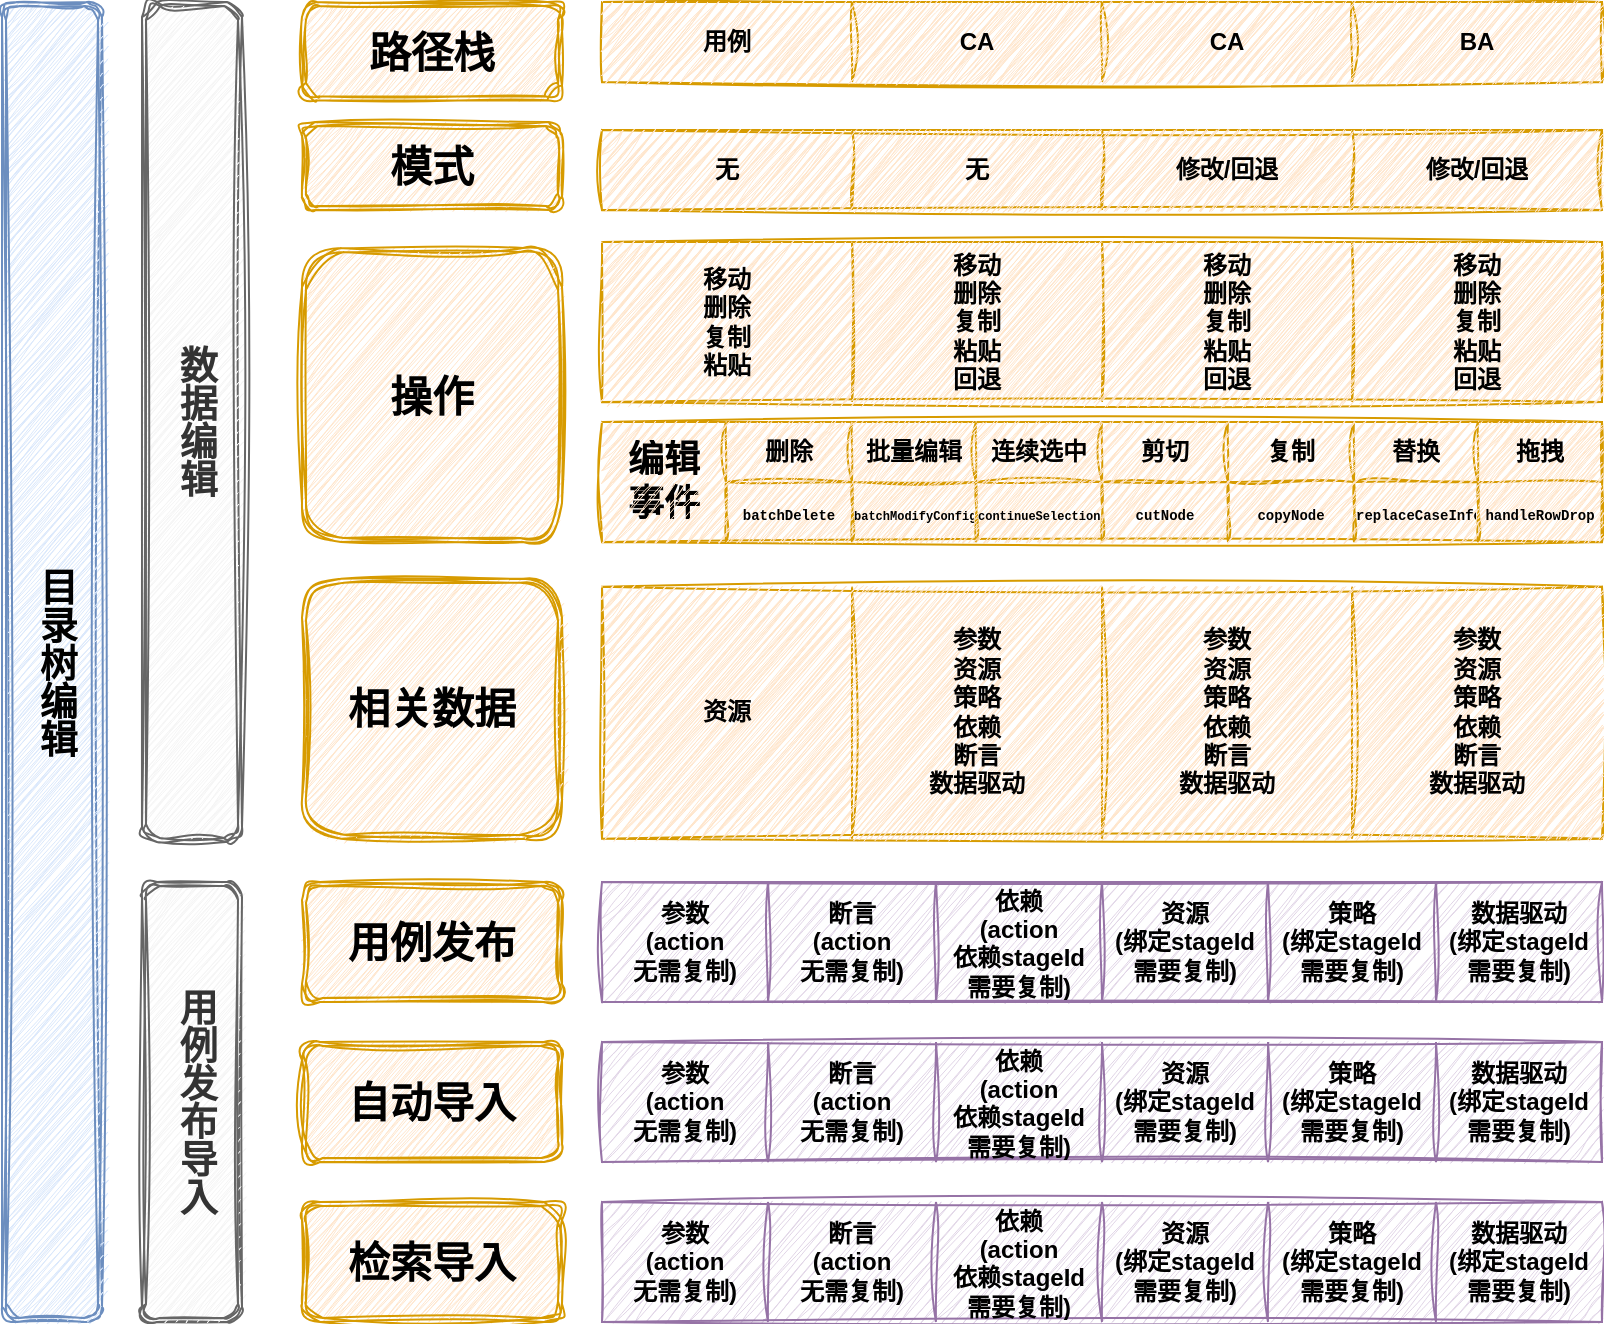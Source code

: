 <mxfile version="24.7.12">
  <diagram name="第 1 页" id="2jIvbOTID2RGHfevsf0Z">
    <mxGraphModel dx="1194" dy="716" grid="1" gridSize="10" guides="1" tooltips="1" connect="1" arrows="1" fold="1" page="1" pageScale="1" pageWidth="1169" pageHeight="1654" math="0" shadow="0">
      <root>
        <mxCell id="0" />
        <mxCell id="1" parent="0" />
        <mxCell id="aJzNuYuJcPRWzjmUSJ6a-50" value="&lt;div style=&quot;&quot;&gt;&lt;span style=&quot;font-family: Verdana; background-color: initial;&quot;&gt;&lt;font style=&quot;font-size: 19px;&quot;&gt;&lt;b&gt;目录树编辑&lt;/b&gt;&lt;/font&gt;&lt;/span&gt;&lt;br&gt;&lt;/div&gt;" style="shape=ext;double=1;rounded=1;whiteSpace=wrap;html=1;align=center;verticalAlign=middle;fontFamily=Helvetica;fontSize=12;sketch=1;curveFitting=1;jiggle=2;fillColor=#dae8fc;strokeColor=#6c8ebf;horizontal=1;textDirection=vertical-lr;" parent="1" vertex="1">
          <mxGeometry x="140" y="130" width="50" height="660" as="geometry" />
        </mxCell>
        <mxCell id="kaHUVRl_LLqGkyTW9aTp-2" value="&lt;font face=&quot;Verdana&quot;&gt;&lt;span style=&quot;font-size: 19px;&quot;&gt;&lt;b&gt;数据编辑&lt;/b&gt;&lt;/span&gt;&lt;/font&gt;" style="shape=ext;double=1;rounded=1;whiteSpace=wrap;html=1;align=center;verticalAlign=middle;fontFamily=Helvetica;fontSize=12;sketch=1;curveFitting=1;jiggle=2;fillColor=#f5f5f5;strokeColor=#666666;horizontal=1;textDirection=vertical-lr;fontColor=#333333;" vertex="1" parent="1">
          <mxGeometry x="210" y="130" width="50" height="420" as="geometry" />
        </mxCell>
        <mxCell id="kaHUVRl_LLqGkyTW9aTp-3" value="&lt;font face=&quot;Verdana&quot;&gt;&lt;span style=&quot;font-size: 19px;&quot;&gt;&lt;b&gt;用例发布导入&lt;/b&gt;&lt;/span&gt;&lt;/font&gt;" style="shape=ext;double=1;rounded=1;whiteSpace=wrap;html=1;align=center;verticalAlign=middle;fontFamily=Helvetica;fontSize=12;sketch=1;curveFitting=1;jiggle=2;fillColor=#f5f5f5;strokeColor=#666666;horizontal=1;textDirection=vertical-lr;fontColor=#333333;" vertex="1" parent="1">
          <mxGeometry x="210" y="570" width="50" height="220" as="geometry" />
        </mxCell>
        <mxCell id="aJzNuYuJcPRWzjmUSJ6a-13" value="" style="shape=table;startSize=0;container=1;collapsible=0;childLayout=tableLayout;fillColor=#ffe6cc;strokeColor=#d79b00;sketch=1;curveFitting=1;jiggle=2;fontStyle=1;" parent="1" vertex="1">
          <mxGeometry x="440" y="130" width="500" height="40" as="geometry" />
        </mxCell>
        <mxCell id="aJzNuYuJcPRWzjmUSJ6a-14" value="" style="shape=tableRow;horizontal=0;startSize=0;swimlaneHead=0;swimlaneBody=0;strokeColor=#d79b00;top=0;left=0;bottom=0;right=0;collapsible=0;dropTarget=0;fillColor=#ffe6cc;points=[[0,0.5],[1,0.5]];portConstraint=eastwest;fontStyle=1;sketch=1;curveFitting=1;jiggle=2;" parent="aJzNuYuJcPRWzjmUSJ6a-13" vertex="1">
          <mxGeometry width="500" height="40" as="geometry" />
        </mxCell>
        <mxCell id="aJzNuYuJcPRWzjmUSJ6a-15" value="用例" style="shape=partialRectangle;html=1;whiteSpace=wrap;connectable=0;strokeColor=#d79b00;overflow=hidden;fillColor=#ffe6cc;top=0;left=0;bottom=0;right=0;pointerEvents=1;fontStyle=1;sketch=1;curveFitting=1;jiggle=2;" parent="aJzNuYuJcPRWzjmUSJ6a-14" vertex="1">
          <mxGeometry width="125" height="40" as="geometry">
            <mxRectangle width="125" height="40" as="alternateBounds" />
          </mxGeometry>
        </mxCell>
        <mxCell id="aJzNuYuJcPRWzjmUSJ6a-16" value="CA" style="shape=partialRectangle;html=1;whiteSpace=wrap;connectable=0;strokeColor=#d79b00;overflow=hidden;fillColor=#ffe6cc;top=0;left=0;bottom=0;right=0;pointerEvents=1;fontStyle=1;sketch=1;curveFitting=1;jiggle=2;" parent="aJzNuYuJcPRWzjmUSJ6a-14" vertex="1">
          <mxGeometry x="125" width="125" height="40" as="geometry">
            <mxRectangle width="125" height="40" as="alternateBounds" />
          </mxGeometry>
        </mxCell>
        <mxCell id="aJzNuYuJcPRWzjmUSJ6a-17" value="CA" style="shape=partialRectangle;html=1;whiteSpace=wrap;connectable=0;strokeColor=#d79b00;overflow=hidden;fillColor=#ffe6cc;top=0;left=0;bottom=0;right=0;pointerEvents=1;fontStyle=1;sketch=1;curveFitting=1;jiggle=2;" parent="aJzNuYuJcPRWzjmUSJ6a-14" vertex="1">
          <mxGeometry x="250" width="125" height="40" as="geometry">
            <mxRectangle width="125" height="40" as="alternateBounds" />
          </mxGeometry>
        </mxCell>
        <mxCell id="aJzNuYuJcPRWzjmUSJ6a-18" value="BA" style="shape=partialRectangle;html=1;whiteSpace=wrap;connectable=0;strokeColor=#d79b00;overflow=hidden;fillColor=#ffe6cc;top=0;left=0;bottom=0;right=0;pointerEvents=1;fontStyle=1;sketch=1;curveFitting=1;jiggle=2;" parent="aJzNuYuJcPRWzjmUSJ6a-14" vertex="1">
          <mxGeometry x="375" width="125" height="40" as="geometry">
            <mxRectangle width="125" height="40" as="alternateBounds" />
          </mxGeometry>
        </mxCell>
        <mxCell id="aJzNuYuJcPRWzjmUSJ6a-25" value="" style="shape=table;startSize=0;container=1;collapsible=0;childLayout=tableLayout;fillColor=#ffe6cc;strokeColor=#d79b00;sketch=1;curveFitting=1;jiggle=2;fontStyle=1;" parent="1" vertex="1">
          <mxGeometry x="440" y="250" width="500" height="80" as="geometry" />
        </mxCell>
        <mxCell id="aJzNuYuJcPRWzjmUSJ6a-26" value="" style="shape=tableRow;horizontal=0;startSize=0;swimlaneHead=0;swimlaneBody=0;strokeColor=#d79b00;top=0;left=0;bottom=0;right=0;collapsible=0;dropTarget=0;fillColor=#ffe6cc;points=[[0,0.5],[1,0.5]];portConstraint=eastwest;fontStyle=1;sketch=1;curveFitting=1;jiggle=2;" parent="aJzNuYuJcPRWzjmUSJ6a-25" vertex="1">
          <mxGeometry width="500" height="80" as="geometry" />
        </mxCell>
        <mxCell id="aJzNuYuJcPRWzjmUSJ6a-27" value="移动&lt;div&gt;删除&lt;/div&gt;&lt;div&gt;复制&lt;/div&gt;&lt;div&gt;粘贴&lt;/div&gt;" style="shape=partialRectangle;html=1;whiteSpace=wrap;connectable=0;strokeColor=#d79b00;overflow=hidden;fillColor=#ffe6cc;top=0;left=0;bottom=0;right=0;pointerEvents=1;fontStyle=1;sketch=1;curveFitting=1;jiggle=2;" parent="aJzNuYuJcPRWzjmUSJ6a-26" vertex="1">
          <mxGeometry width="125" height="80" as="geometry">
            <mxRectangle width="125" height="80" as="alternateBounds" />
          </mxGeometry>
        </mxCell>
        <mxCell id="aJzNuYuJcPRWzjmUSJ6a-28" value="移动&lt;div&gt;删除&lt;/div&gt;&lt;div&gt;复制&lt;/div&gt;&lt;div&gt;粘贴&lt;/div&gt;&lt;div&gt;回退&lt;/div&gt;" style="shape=partialRectangle;html=1;whiteSpace=wrap;connectable=0;strokeColor=#d79b00;overflow=hidden;fillColor=#ffe6cc;top=0;left=0;bottom=0;right=0;pointerEvents=1;fontStyle=1;sketch=1;curveFitting=1;jiggle=2;" parent="aJzNuYuJcPRWzjmUSJ6a-26" vertex="1">
          <mxGeometry x="125" width="125" height="80" as="geometry">
            <mxRectangle width="125" height="80" as="alternateBounds" />
          </mxGeometry>
        </mxCell>
        <mxCell id="aJzNuYuJcPRWzjmUSJ6a-29" value="移动&lt;div&gt;删除&lt;/div&gt;&lt;div&gt;复制&lt;/div&gt;&lt;div&gt;粘贴&lt;/div&gt;&lt;div&gt;回退&lt;/div&gt;" style="shape=partialRectangle;html=1;whiteSpace=wrap;connectable=0;strokeColor=#d79b00;overflow=hidden;fillColor=#ffe6cc;top=0;left=0;bottom=0;right=0;pointerEvents=1;fontStyle=1;sketch=1;curveFitting=1;jiggle=2;" parent="aJzNuYuJcPRWzjmUSJ6a-26" vertex="1">
          <mxGeometry x="250" width="125" height="80" as="geometry">
            <mxRectangle width="125" height="80" as="alternateBounds" />
          </mxGeometry>
        </mxCell>
        <mxCell id="aJzNuYuJcPRWzjmUSJ6a-30" value="移动&lt;div&gt;删除&lt;/div&gt;&lt;div&gt;复制&lt;/div&gt;&lt;div&gt;粘贴&lt;/div&gt;&lt;div&gt;回退&lt;/div&gt;" style="shape=partialRectangle;html=1;whiteSpace=wrap;connectable=0;strokeColor=#d79b00;overflow=hidden;fillColor=#ffe6cc;top=0;left=0;bottom=0;right=0;pointerEvents=1;fontStyle=1;sketch=1;curveFitting=1;jiggle=2;" parent="aJzNuYuJcPRWzjmUSJ6a-26" vertex="1">
          <mxGeometry x="375" width="125" height="80" as="geometry">
            <mxRectangle width="125" height="80" as="alternateBounds" />
          </mxGeometry>
        </mxCell>
        <mxCell id="aJzNuYuJcPRWzjmUSJ6a-31" value="" style="shape=table;startSize=0;container=1;collapsible=0;childLayout=tableLayout;fillColor=#ffe6cc;strokeColor=#d79b00;sketch=1;curveFitting=1;jiggle=2;fontStyle=1;" parent="1" vertex="1">
          <mxGeometry x="440" y="194.0" width="500" height="40" as="geometry" />
        </mxCell>
        <mxCell id="aJzNuYuJcPRWzjmUSJ6a-32" value="" style="shape=tableRow;horizontal=0;startSize=0;swimlaneHead=0;swimlaneBody=0;strokeColor=#d79b00;top=0;left=0;bottom=0;right=0;collapsible=0;dropTarget=0;fillColor=#ffe6cc;points=[[0,0.5],[1,0.5]];portConstraint=eastwest;fontStyle=1;sketch=1;curveFitting=1;jiggle=2;" parent="aJzNuYuJcPRWzjmUSJ6a-31" vertex="1">
          <mxGeometry width="500" height="40" as="geometry" />
        </mxCell>
        <mxCell id="aJzNuYuJcPRWzjmUSJ6a-33" value="无" style="shape=partialRectangle;html=1;whiteSpace=wrap;connectable=0;strokeColor=#d79b00;overflow=hidden;fillColor=#ffe6cc;top=0;left=0;bottom=0;right=0;pointerEvents=1;fontStyle=1;sketch=1;curveFitting=1;jiggle=2;" parent="aJzNuYuJcPRWzjmUSJ6a-32" vertex="1">
          <mxGeometry width="125" height="40" as="geometry">
            <mxRectangle width="125" height="40" as="alternateBounds" />
          </mxGeometry>
        </mxCell>
        <mxCell id="aJzNuYuJcPRWzjmUSJ6a-34" value="无" style="shape=partialRectangle;html=1;whiteSpace=wrap;connectable=0;strokeColor=#d79b00;overflow=hidden;fillColor=#ffe6cc;top=0;left=0;bottom=0;right=0;pointerEvents=1;fontStyle=1;sketch=1;curveFitting=1;jiggle=2;" parent="aJzNuYuJcPRWzjmUSJ6a-32" vertex="1">
          <mxGeometry x="125" width="125" height="40" as="geometry">
            <mxRectangle width="125" height="40" as="alternateBounds" />
          </mxGeometry>
        </mxCell>
        <mxCell id="aJzNuYuJcPRWzjmUSJ6a-35" value="修改/回退" style="shape=partialRectangle;html=1;whiteSpace=wrap;connectable=0;strokeColor=#d79b00;overflow=hidden;fillColor=#ffe6cc;top=0;left=0;bottom=0;right=0;pointerEvents=1;fontStyle=1;sketch=1;curveFitting=1;jiggle=2;" parent="aJzNuYuJcPRWzjmUSJ6a-32" vertex="1">
          <mxGeometry x="250" width="125" height="40" as="geometry">
            <mxRectangle width="125" height="40" as="alternateBounds" />
          </mxGeometry>
        </mxCell>
        <mxCell id="aJzNuYuJcPRWzjmUSJ6a-36" value="修改/回退" style="shape=partialRectangle;html=1;whiteSpace=wrap;connectable=0;strokeColor=#d79b00;overflow=hidden;fillColor=#ffe6cc;top=0;left=0;bottom=0;right=0;pointerEvents=1;fontStyle=1;sketch=1;curveFitting=1;jiggle=2;" parent="aJzNuYuJcPRWzjmUSJ6a-32" vertex="1">
          <mxGeometry x="375" width="125" height="40" as="geometry">
            <mxRectangle width="125" height="40" as="alternateBounds" />
          </mxGeometry>
        </mxCell>
        <mxCell id="aJzNuYuJcPRWzjmUSJ6a-39" value="" style="shape=table;startSize=0;container=1;collapsible=0;childLayout=tableLayout;fillColor=#ffe6cc;strokeColor=#d79b00;sketch=1;curveFitting=1;jiggle=2;fontStyle=1;" parent="1" vertex="1">
          <mxGeometry x="440" y="422.34" width="500" height="126" as="geometry" />
        </mxCell>
        <mxCell id="aJzNuYuJcPRWzjmUSJ6a-40" value="" style="shape=tableRow;horizontal=0;startSize=0;swimlaneHead=0;swimlaneBody=0;strokeColor=#d79b00;top=0;left=0;bottom=0;right=0;collapsible=0;dropTarget=0;fillColor=#ffe6cc;points=[[0,0.5],[1,0.5]];portConstraint=eastwest;fontStyle=1;sketch=1;curveFitting=1;jiggle=2;" parent="aJzNuYuJcPRWzjmUSJ6a-39" vertex="1">
          <mxGeometry width="500" height="126" as="geometry" />
        </mxCell>
        <mxCell id="aJzNuYuJcPRWzjmUSJ6a-41" value="资源" style="shape=partialRectangle;html=1;whiteSpace=wrap;connectable=0;strokeColor=#d79b00;overflow=hidden;fillColor=#ffe6cc;top=0;left=0;bottom=0;right=0;pointerEvents=1;fontStyle=1;sketch=1;curveFitting=1;jiggle=2;" parent="aJzNuYuJcPRWzjmUSJ6a-40" vertex="1">
          <mxGeometry width="125" height="126" as="geometry">
            <mxRectangle width="125" height="126" as="alternateBounds" />
          </mxGeometry>
        </mxCell>
        <mxCell id="aJzNuYuJcPRWzjmUSJ6a-42" value="&lt;div&gt;参数&lt;/div&gt;资源&lt;div&gt;策略&lt;/div&gt;&lt;div&gt;依赖&lt;/div&gt;&lt;div&gt;断言&lt;/div&gt;&lt;div&gt;数据驱动&lt;/div&gt;" style="shape=partialRectangle;html=1;whiteSpace=wrap;connectable=0;strokeColor=#d79b00;overflow=hidden;fillColor=#ffe6cc;top=0;left=0;bottom=0;right=0;pointerEvents=1;fontStyle=1;sketch=1;curveFitting=1;jiggle=2;" parent="aJzNuYuJcPRWzjmUSJ6a-40" vertex="1">
          <mxGeometry x="125" width="125" height="126" as="geometry">
            <mxRectangle width="125" height="126" as="alternateBounds" />
          </mxGeometry>
        </mxCell>
        <mxCell id="aJzNuYuJcPRWzjmUSJ6a-43" value="&lt;div&gt;参数&lt;/div&gt;资源&lt;div&gt;策略&lt;/div&gt;&lt;div&gt;依赖&lt;/div&gt;&lt;div&gt;断言&lt;/div&gt;&lt;div&gt;数据驱动&lt;/div&gt;" style="shape=partialRectangle;html=1;whiteSpace=wrap;connectable=0;strokeColor=#d79b00;overflow=hidden;fillColor=#ffe6cc;top=0;left=0;bottom=0;right=0;pointerEvents=1;fontStyle=1;sketch=1;curveFitting=1;jiggle=2;" parent="aJzNuYuJcPRWzjmUSJ6a-40" vertex="1">
          <mxGeometry x="250" width="125" height="126" as="geometry">
            <mxRectangle width="125" height="126" as="alternateBounds" />
          </mxGeometry>
        </mxCell>
        <mxCell id="aJzNuYuJcPRWzjmUSJ6a-44" value="&lt;div&gt;参数&lt;/div&gt;资源&lt;div&gt;策略&lt;/div&gt;&lt;div&gt;依赖&lt;/div&gt;&lt;div&gt;断言&lt;/div&gt;&lt;div&gt;数据驱动&lt;/div&gt;" style="shape=partialRectangle;html=1;whiteSpace=wrap;connectable=0;strokeColor=#d79b00;overflow=hidden;fillColor=#ffe6cc;top=0;left=0;bottom=0;right=0;pointerEvents=1;fontStyle=1;sketch=1;curveFitting=1;jiggle=2;" parent="aJzNuYuJcPRWzjmUSJ6a-40" vertex="1">
          <mxGeometry x="375" width="125" height="126" as="geometry">
            <mxRectangle width="125" height="126" as="alternateBounds" />
          </mxGeometry>
        </mxCell>
        <mxCell id="aJzNuYuJcPRWzjmUSJ6a-46" value="&lt;span style=&quot;font-size: 21px; font-weight: 700; text-wrap: nowrap;&quot;&gt;路径栈&lt;/span&gt;" style="shape=ext;double=1;rounded=1;whiteSpace=wrap;html=1;strokeColor=#d79b00;align=center;verticalAlign=middle;fontFamily=Helvetica;fontSize=12;fillColor=#ffe6cc;sketch=1;curveFitting=1;jiggle=2;" parent="1" vertex="1">
          <mxGeometry x="290" y="130.0" width="130" height="49.16" as="geometry" />
        </mxCell>
        <mxCell id="aJzNuYuJcPRWzjmUSJ6a-47" value="&lt;span style=&quot;font-size: 21px; text-wrap: nowrap;&quot;&gt;&lt;b&gt;操作&lt;/b&gt;&lt;/span&gt;" style="shape=ext;double=1;rounded=1;whiteSpace=wrap;html=1;strokeColor=#d79b00;align=center;verticalAlign=middle;fontFamily=Helvetica;fontSize=12;fillColor=#ffe6cc;sketch=1;curveFitting=1;jiggle=2;" parent="1" vertex="1">
          <mxGeometry x="290" y="253" width="130" height="147" as="geometry" />
        </mxCell>
        <mxCell id="aJzNuYuJcPRWzjmUSJ6a-48" value="&lt;span style=&quot;font-size: 21px; font-weight: 700; text-wrap: nowrap;&quot;&gt;模式&lt;/span&gt;" style="shape=ext;double=1;rounded=1;whiteSpace=wrap;html=1;strokeColor=#d79b00;align=center;verticalAlign=middle;fontFamily=Helvetica;fontSize=12;fillColor=#ffe6cc;sketch=1;curveFitting=1;jiggle=2;" parent="1" vertex="1">
          <mxGeometry x="290" y="190.0" width="130" height="44" as="geometry" />
        </mxCell>
        <mxCell id="aJzNuYuJcPRWzjmUSJ6a-49" value="&lt;span style=&quot;font-size: 21px; font-weight: 700; text-wrap: nowrap;&quot;&gt;相关数据&lt;/span&gt;" style="shape=ext;double=1;rounded=1;whiteSpace=wrap;html=1;strokeColor=#d79b00;align=center;verticalAlign=middle;fontFamily=Helvetica;fontSize=12;fillColor=#ffe6cc;sketch=1;curveFitting=1;jiggle=2;" parent="1" vertex="1">
          <mxGeometry x="290" y="418.34" width="130" height="130" as="geometry" />
        </mxCell>
        <mxCell id="kaHUVRl_LLqGkyTW9aTp-51" value="" style="shape=table;startSize=0;container=1;collapsible=0;childLayout=tableLayout;sketch=1;curveFitting=1;jiggle=2;fillColor=#ffe6cc;strokeColor=#d79b00;" vertex="1" parent="1">
          <mxGeometry x="440" y="340" width="500" height="60" as="geometry" />
        </mxCell>
        <mxCell id="kaHUVRl_LLqGkyTW9aTp-52" value="" style="shape=tableRow;horizontal=0;startSize=0;swimlaneHead=0;swimlaneBody=0;strokeColor=#d79b00;top=0;left=0;bottom=0;right=0;collapsible=0;dropTarget=0;fillColor=#ffe6cc;points=[[0,0.5],[1,0.5]];portConstraint=eastwest;sketch=1;curveFitting=1;jiggle=2;" vertex="1" parent="kaHUVRl_LLqGkyTW9aTp-51">
          <mxGeometry width="500" height="30" as="geometry" />
        </mxCell>
        <mxCell id="kaHUVRl_LLqGkyTW9aTp-53" value="&lt;font style=&quot;font-size: 18px;&quot;&gt;&lt;b&gt;编辑&lt;/b&gt;&lt;/font&gt;&lt;div style=&quot;font-size: 18px;&quot;&gt;&lt;font style=&quot;font-size: 18px;&quot;&gt;&lt;b&gt;事件&lt;/b&gt;&lt;/font&gt;&lt;/div&gt;" style="shape=partialRectangle;html=1;whiteSpace=wrap;connectable=0;strokeColor=#d79b00;overflow=hidden;fillColor=#ffe6cc;top=0;left=0;bottom=0;right=0;pointerEvents=1;sketch=1;curveFitting=1;jiggle=2;rowspan=2;colspan=1;" vertex="1" parent="kaHUVRl_LLqGkyTW9aTp-52">
          <mxGeometry width="62" height="60" as="geometry">
            <mxRectangle width="62" height="30" as="alternateBounds" />
          </mxGeometry>
        </mxCell>
        <mxCell id="kaHUVRl_LLqGkyTW9aTp-54" value="&lt;b&gt;删除&lt;/b&gt;" style="shape=partialRectangle;html=1;whiteSpace=wrap;connectable=0;strokeColor=#d79b00;overflow=hidden;fillColor=#ffe6cc;top=0;left=0;bottom=0;right=0;pointerEvents=1;sketch=1;curveFitting=1;jiggle=2;" vertex="1" parent="kaHUVRl_LLqGkyTW9aTp-52">
          <mxGeometry x="62" width="63" height="30" as="geometry">
            <mxRectangle width="63" height="30" as="alternateBounds" />
          </mxGeometry>
        </mxCell>
        <mxCell id="kaHUVRl_LLqGkyTW9aTp-55" value="&lt;b&gt;批量编辑&lt;/b&gt;" style="shape=partialRectangle;html=1;whiteSpace=wrap;connectable=0;strokeColor=#d79b00;overflow=hidden;fillColor=#ffe6cc;top=0;left=0;bottom=0;right=0;pointerEvents=1;sketch=1;curveFitting=1;jiggle=2;" vertex="1" parent="kaHUVRl_LLqGkyTW9aTp-52">
          <mxGeometry x="125" width="62" height="30" as="geometry">
            <mxRectangle width="62" height="30" as="alternateBounds" />
          </mxGeometry>
        </mxCell>
        <mxCell id="kaHUVRl_LLqGkyTW9aTp-56" value="&lt;span style=&quot;font-weight: 700;&quot;&gt;连续选中&lt;/span&gt;" style="shape=partialRectangle;html=1;whiteSpace=wrap;connectable=0;strokeColor=#d79b00;overflow=hidden;fillColor=#ffe6cc;top=0;left=0;bottom=0;right=0;pointerEvents=1;sketch=1;curveFitting=1;jiggle=2;" vertex="1" parent="kaHUVRl_LLqGkyTW9aTp-52">
          <mxGeometry x="187" width="63" height="30" as="geometry">
            <mxRectangle width="63" height="30" as="alternateBounds" />
          </mxGeometry>
        </mxCell>
        <mxCell id="kaHUVRl_LLqGkyTW9aTp-57" value="&lt;span style=&quot;font-weight: 700;&quot;&gt;剪切&lt;/span&gt;" style="shape=partialRectangle;html=1;whiteSpace=wrap;connectable=0;strokeColor=#d79b00;overflow=hidden;fillColor=#ffe6cc;top=0;left=0;bottom=0;right=0;pointerEvents=1;sketch=1;curveFitting=1;jiggle=2;" vertex="1" parent="kaHUVRl_LLqGkyTW9aTp-52">
          <mxGeometry x="250" width="63" height="30" as="geometry">
            <mxRectangle width="63" height="30" as="alternateBounds" />
          </mxGeometry>
        </mxCell>
        <mxCell id="kaHUVRl_LLqGkyTW9aTp-58" value="&lt;span style=&quot;font-weight: 700;&quot;&gt;复制&lt;/span&gt;" style="shape=partialRectangle;html=1;whiteSpace=wrap;connectable=0;strokeColor=#d79b00;overflow=hidden;fillColor=#ffe6cc;top=0;left=0;bottom=0;right=0;pointerEvents=1;sketch=1;curveFitting=1;jiggle=2;" vertex="1" parent="kaHUVRl_LLqGkyTW9aTp-52">
          <mxGeometry x="313" width="63" height="30" as="geometry">
            <mxRectangle width="63" height="30" as="alternateBounds" />
          </mxGeometry>
        </mxCell>
        <mxCell id="kaHUVRl_LLqGkyTW9aTp-59" value="&lt;span style=&quot;font-weight: 700;&quot;&gt;替换&lt;/span&gt;" style="shape=partialRectangle;html=1;whiteSpace=wrap;connectable=0;strokeColor=#d79b00;overflow=hidden;fillColor=#ffe6cc;top=0;left=0;bottom=0;right=0;pointerEvents=1;sketch=1;curveFitting=1;jiggle=2;" vertex="1" parent="kaHUVRl_LLqGkyTW9aTp-52">
          <mxGeometry x="376" width="62" height="30" as="geometry">
            <mxRectangle width="62" height="30" as="alternateBounds" />
          </mxGeometry>
        </mxCell>
        <mxCell id="kaHUVRl_LLqGkyTW9aTp-84" value="&lt;span style=&quot;font-weight: 700;&quot;&gt;拖拽&lt;/span&gt;" style="shape=partialRectangle;html=1;whiteSpace=wrap;connectable=0;strokeColor=#d79b00;overflow=hidden;fillColor=#ffe6cc;top=0;left=0;bottom=0;right=0;pointerEvents=1;sketch=1;curveFitting=1;jiggle=2;" vertex="1" parent="kaHUVRl_LLqGkyTW9aTp-52">
          <mxGeometry x="438" width="62" height="30" as="geometry">
            <mxRectangle width="62" height="30" as="alternateBounds" />
          </mxGeometry>
        </mxCell>
        <mxCell id="kaHUVRl_LLqGkyTW9aTp-60" value="" style="shape=tableRow;horizontal=0;startSize=0;swimlaneHead=0;swimlaneBody=0;strokeColor=#d79b00;top=0;left=0;bottom=0;right=0;collapsible=0;dropTarget=0;fillColor=#ffe6cc;points=[[0,0.5],[1,0.5]];portConstraint=eastwest;sketch=1;curveFitting=1;jiggle=2;" vertex="1" parent="kaHUVRl_LLqGkyTW9aTp-51">
          <mxGeometry y="30" width="500" height="30" as="geometry" />
        </mxCell>
        <mxCell id="kaHUVRl_LLqGkyTW9aTp-61" value="" style="shape=partialRectangle;html=1;whiteSpace=wrap;connectable=0;strokeColor=#b85450;overflow=hidden;fillColor=#f8cecc;top=0;left=0;bottom=0;right=0;pointerEvents=1;sketch=1;curveFitting=1;jiggle=2;" vertex="1" visible="0" parent="kaHUVRl_LLqGkyTW9aTp-60">
          <mxGeometry width="62" height="30" as="geometry">
            <mxRectangle width="62" height="30" as="alternateBounds" />
          </mxGeometry>
        </mxCell>
        <mxCell id="kaHUVRl_LLqGkyTW9aTp-62" value="&lt;span style=&quot;font-family: Consolas, &amp;quot;Courier New&amp;quot;, monospace; font-size: 7px; font-weight: 700; white-space: pre;&quot;&gt;batchDelete&lt;/span&gt;" style="shape=partialRectangle;html=1;whiteSpace=wrap;connectable=0;strokeColor=#d79b00;overflow=hidden;fillColor=#ffe6cc;top=0;left=0;bottom=0;right=0;pointerEvents=1;sketch=1;curveFitting=1;jiggle=2;" vertex="1" parent="kaHUVRl_LLqGkyTW9aTp-60">
          <mxGeometry x="62" width="63" height="30" as="geometry">
            <mxRectangle width="63" height="30" as="alternateBounds" />
          </mxGeometry>
        </mxCell>
        <mxCell id="kaHUVRl_LLqGkyTW9aTp-63" value="&lt;b style=&quot;font-family: Consolas, &amp;quot;Courier New&amp;quot;, monospace; white-space: pre;&quot;&gt;&lt;font style=&quot;font-size: 6px;&quot;&gt;batchModifyConfig&lt;/font&gt;&lt;/b&gt;" style="shape=partialRectangle;html=1;whiteSpace=wrap;connectable=0;strokeColor=#d79b00;overflow=hidden;fillColor=#ffe6cc;top=0;left=0;bottom=0;right=0;pointerEvents=1;sketch=1;curveFitting=1;jiggle=2;" vertex="1" parent="kaHUVRl_LLqGkyTW9aTp-60">
          <mxGeometry x="125" width="62" height="30" as="geometry">
            <mxRectangle width="62" height="30" as="alternateBounds" />
          </mxGeometry>
        </mxCell>
        <mxCell id="kaHUVRl_LLqGkyTW9aTp-64" value="&lt;span style=&quot;font-family: Consolas, &amp;quot;Courier New&amp;quot;, monospace; font-size: 6px; font-weight: 700; white-space: pre;&quot;&gt;continueSelection&lt;/span&gt;" style="shape=partialRectangle;html=1;whiteSpace=wrap;connectable=0;strokeColor=#d79b00;overflow=hidden;fillColor=#ffe6cc;top=0;left=0;bottom=0;right=0;pointerEvents=1;sketch=1;curveFitting=1;jiggle=2;" vertex="1" parent="kaHUVRl_LLqGkyTW9aTp-60">
          <mxGeometry x="187" width="63" height="30" as="geometry">
            <mxRectangle width="63" height="30" as="alternateBounds" />
          </mxGeometry>
        </mxCell>
        <mxCell id="kaHUVRl_LLqGkyTW9aTp-65" value="&lt;span style=&quot;font-family: Consolas, &amp;quot;Courier New&amp;quot;, monospace; font-size: 7px; font-weight: 700; white-space: pre;&quot;&gt;cutNode&lt;/span&gt;" style="shape=partialRectangle;html=1;whiteSpace=wrap;connectable=0;strokeColor=#d79b00;overflow=hidden;fillColor=#ffe6cc;top=0;left=0;bottom=0;right=0;pointerEvents=1;sketch=1;curveFitting=1;jiggle=2;" vertex="1" parent="kaHUVRl_LLqGkyTW9aTp-60">
          <mxGeometry x="250" width="63" height="30" as="geometry">
            <mxRectangle width="63" height="30" as="alternateBounds" />
          </mxGeometry>
        </mxCell>
        <mxCell id="kaHUVRl_LLqGkyTW9aTp-66" value="&lt;span style=&quot;font-family: Consolas, &amp;quot;Courier New&amp;quot;, monospace; font-size: 7px; font-weight: 700; white-space: pre;&quot;&gt;copyNode&lt;/span&gt;" style="shape=partialRectangle;html=1;whiteSpace=wrap;connectable=0;strokeColor=#d79b00;overflow=hidden;fillColor=#ffe6cc;top=0;left=0;bottom=0;right=0;pointerEvents=1;sketch=1;curveFitting=1;jiggle=2;" vertex="1" parent="kaHUVRl_LLqGkyTW9aTp-60">
          <mxGeometry x="313" width="63" height="30" as="geometry">
            <mxRectangle width="63" height="30" as="alternateBounds" />
          </mxGeometry>
        </mxCell>
        <mxCell id="kaHUVRl_LLqGkyTW9aTp-67" value="&lt;span style=&quot;font-family: Consolas, &amp;quot;Courier New&amp;quot;, monospace; font-size: 7px; font-weight: 700; white-space: pre;&quot;&gt;replaceCaseInfo&lt;/span&gt;" style="shape=partialRectangle;html=1;whiteSpace=wrap;connectable=0;strokeColor=#d79b00;overflow=hidden;fillColor=#ffe6cc;top=0;left=0;bottom=0;right=0;pointerEvents=1;sketch=1;curveFitting=1;jiggle=2;" vertex="1" parent="kaHUVRl_LLqGkyTW9aTp-60">
          <mxGeometry x="376" width="62" height="30" as="geometry">
            <mxRectangle width="62" height="30" as="alternateBounds" />
          </mxGeometry>
        </mxCell>
        <mxCell id="kaHUVRl_LLqGkyTW9aTp-85" value="&lt;span style=&quot;font-family: Consolas, &amp;quot;Courier New&amp;quot;, monospace; font-size: 7px; font-weight: 700; white-space: pre;&quot;&gt;handleRowDrop&lt;/span&gt;" style="shape=partialRectangle;html=1;whiteSpace=wrap;connectable=0;strokeColor=#d79b00;overflow=hidden;fillColor=#ffe6cc;top=0;left=0;bottom=0;right=0;pointerEvents=1;sketch=1;curveFitting=1;jiggle=2;" vertex="1" parent="kaHUVRl_LLqGkyTW9aTp-60">
          <mxGeometry x="438" width="62" height="30" as="geometry">
            <mxRectangle width="62" height="30" as="alternateBounds" />
          </mxGeometry>
        </mxCell>
        <mxCell id="kaHUVRl_LLqGkyTW9aTp-92" value="&lt;span style=&quot;font-size: 21px; text-wrap: nowrap;&quot;&gt;&lt;b&gt;自动导入&lt;/b&gt;&lt;/span&gt;" style="shape=ext;double=1;rounded=1;whiteSpace=wrap;html=1;strokeColor=#d79b00;align=center;verticalAlign=middle;fontFamily=Helvetica;fontSize=12;fillColor=#ffe6cc;sketch=1;curveFitting=1;jiggle=2;" vertex="1" parent="1">
          <mxGeometry x="290" y="650" width="130" height="60" as="geometry" />
        </mxCell>
        <mxCell id="kaHUVRl_LLqGkyTW9aTp-93" value="&lt;span style=&quot;font-size: 21px; text-wrap: nowrap;&quot;&gt;&lt;b&gt;检索导入&lt;/b&gt;&lt;/span&gt;" style="shape=ext;double=1;rounded=1;whiteSpace=wrap;html=1;strokeColor=#d79b00;align=center;verticalAlign=middle;fontFamily=Helvetica;fontSize=12;fillColor=#ffe6cc;sketch=1;curveFitting=1;jiggle=2;" vertex="1" parent="1">
          <mxGeometry x="290" y="730" width="130" height="60" as="geometry" />
        </mxCell>
        <mxCell id="kaHUVRl_LLqGkyTW9aTp-94" value="&lt;span style=&quot;font-size: 21px; text-wrap: nowrap;&quot;&gt;&lt;b&gt;用例发布&lt;/b&gt;&lt;/span&gt;" style="shape=ext;double=1;rounded=1;whiteSpace=wrap;html=1;strokeColor=#d79b00;align=center;verticalAlign=middle;fontFamily=Helvetica;fontSize=12;fillColor=#ffe6cc;sketch=1;curveFitting=1;jiggle=2;" vertex="1" parent="1">
          <mxGeometry x="290" y="570" width="130" height="60" as="geometry" />
        </mxCell>
        <mxCell id="kaHUVRl_LLqGkyTW9aTp-117" value="" style="shape=table;startSize=0;container=1;collapsible=0;childLayout=tableLayout;sketch=1;curveFitting=1;jiggle=2;fillColor=#e1d5e7;strokeColor=#9673a6;" vertex="1" parent="1">
          <mxGeometry x="440" y="570" width="500" height="60" as="geometry" />
        </mxCell>
        <mxCell id="kaHUVRl_LLqGkyTW9aTp-118" value="" style="shape=tableRow;horizontal=0;startSize=0;swimlaneHead=0;swimlaneBody=0;strokeColor=inherit;top=0;left=0;bottom=0;right=0;collapsible=0;dropTarget=0;fillColor=none;points=[[0,0.5],[1,0.5]];portConstraint=eastwest;" vertex="1" parent="kaHUVRl_LLqGkyTW9aTp-117">
          <mxGeometry width="500" height="60" as="geometry" />
        </mxCell>
        <mxCell id="kaHUVRl_LLqGkyTW9aTp-119" value="&lt;div style=&quot;font-weight: 700;&quot;&gt;参数&lt;/div&gt;&lt;div style=&quot;font-weight: 700;&quot;&gt;(action&lt;/div&gt;&lt;div style=&quot;font-weight: 700;&quot;&gt;无需复制)&lt;/div&gt;" style="shape=partialRectangle;html=1;whiteSpace=wrap;connectable=0;strokeColor=inherit;overflow=hidden;fillColor=none;top=0;left=0;bottom=0;right=0;pointerEvents=1;" vertex="1" parent="kaHUVRl_LLqGkyTW9aTp-118">
          <mxGeometry width="83" height="60" as="geometry">
            <mxRectangle width="83" height="60" as="alternateBounds" />
          </mxGeometry>
        </mxCell>
        <mxCell id="kaHUVRl_LLqGkyTW9aTp-120" value="&lt;div style=&quot;font-weight: 700;&quot;&gt;&lt;div&gt;断言&lt;/div&gt;&lt;div&gt;&lt;div&gt;(action&lt;/div&gt;&lt;div&gt;无需复制)&lt;/div&gt;&lt;/div&gt;&lt;/div&gt;" style="shape=partialRectangle;html=1;whiteSpace=wrap;connectable=0;strokeColor=inherit;overflow=hidden;fillColor=none;top=0;left=0;bottom=0;right=0;pointerEvents=1;" vertex="1" parent="kaHUVRl_LLqGkyTW9aTp-118">
          <mxGeometry x="83" width="84" height="60" as="geometry">
            <mxRectangle width="84" height="60" as="alternateBounds" />
          </mxGeometry>
        </mxCell>
        <mxCell id="kaHUVRl_LLqGkyTW9aTp-121" value="&lt;div style=&quot;font-weight: 700;&quot;&gt;依赖&lt;/div&gt;&lt;div style=&quot;font-weight: 700;&quot;&gt;&lt;div&gt;(action&lt;/div&gt;&lt;div&gt;依赖stageId&lt;/div&gt;&lt;div&gt;需要复制)&lt;/div&gt;&lt;/div&gt;" style="shape=partialRectangle;html=1;whiteSpace=wrap;connectable=0;strokeColor=inherit;overflow=hidden;fillColor=none;top=0;left=0;bottom=0;right=0;pointerEvents=1;" vertex="1" parent="kaHUVRl_LLqGkyTW9aTp-118">
          <mxGeometry x="167" width="83" height="60" as="geometry">
            <mxRectangle width="83" height="60" as="alternateBounds" />
          </mxGeometry>
        </mxCell>
        <mxCell id="kaHUVRl_LLqGkyTW9aTp-122" value="&lt;span style=&quot;font-weight: 700;&quot;&gt;资源&lt;/span&gt;&lt;div&gt;&lt;div style=&quot;font-weight: 700;&quot;&gt;(绑定stageId&lt;/div&gt;&lt;div style=&quot;font-weight: 700;&quot;&gt;需要复制&lt;span style=&quot;background-color: initial;&quot;&gt;)&lt;/span&gt;&lt;/div&gt;&lt;/div&gt;" style="shape=partialRectangle;html=1;whiteSpace=wrap;connectable=0;strokeColor=inherit;overflow=hidden;fillColor=none;top=0;left=0;bottom=0;right=0;pointerEvents=1;" vertex="1" parent="kaHUVRl_LLqGkyTW9aTp-118">
          <mxGeometry x="250" width="83" height="60" as="geometry">
            <mxRectangle width="83" height="60" as="alternateBounds" />
          </mxGeometry>
        </mxCell>
        <mxCell id="kaHUVRl_LLqGkyTW9aTp-123" value="&lt;div style=&quot;font-weight: 700;&quot;&gt;策略&lt;/div&gt;&lt;div style=&quot;font-weight: 700;&quot;&gt;&lt;div&gt;(绑定stageId&lt;/div&gt;&lt;div&gt;需要复制&lt;span style=&quot;background-color: initial;&quot;&gt;)&lt;/span&gt;&lt;/div&gt;&lt;/div&gt;" style="shape=partialRectangle;html=1;whiteSpace=wrap;connectable=0;strokeColor=inherit;overflow=hidden;fillColor=none;top=0;left=0;bottom=0;right=0;pointerEvents=1;" vertex="1" parent="kaHUVRl_LLqGkyTW9aTp-118">
          <mxGeometry x="333" width="84" height="60" as="geometry">
            <mxRectangle width="84" height="60" as="alternateBounds" />
          </mxGeometry>
        </mxCell>
        <mxCell id="kaHUVRl_LLqGkyTW9aTp-124" value="&lt;span style=&quot;font-weight: 700;&quot;&gt;数据驱动&lt;/span&gt;&lt;div&gt;&lt;div style=&quot;font-weight: 700;&quot;&gt;&lt;div&gt;(绑定stageId&lt;/div&gt;&lt;div&gt;需要复制&lt;span style=&quot;background-color: initial;&quot;&gt;)&lt;/span&gt;&lt;/div&gt;&lt;/div&gt;&lt;/div&gt;" style="shape=partialRectangle;html=1;whiteSpace=wrap;connectable=0;strokeColor=inherit;overflow=hidden;fillColor=none;top=0;left=0;bottom=0;right=0;pointerEvents=1;" vertex="1" parent="kaHUVRl_LLqGkyTW9aTp-118">
          <mxGeometry x="417" width="83" height="60" as="geometry">
            <mxRectangle width="83" height="60" as="alternateBounds" />
          </mxGeometry>
        </mxCell>
        <mxCell id="kaHUVRl_LLqGkyTW9aTp-125" value="" style="shape=table;startSize=0;container=1;collapsible=0;childLayout=tableLayout;sketch=1;curveFitting=1;jiggle=2;fillColor=#e1d5e7;strokeColor=#9673a6;" vertex="1" parent="1">
          <mxGeometry x="440" y="650" width="500" height="60" as="geometry" />
        </mxCell>
        <mxCell id="kaHUVRl_LLqGkyTW9aTp-126" value="" style="shape=tableRow;horizontal=0;startSize=0;swimlaneHead=0;swimlaneBody=0;strokeColor=inherit;top=0;left=0;bottom=0;right=0;collapsible=0;dropTarget=0;fillColor=none;points=[[0,0.5],[1,0.5]];portConstraint=eastwest;" vertex="1" parent="kaHUVRl_LLqGkyTW9aTp-125">
          <mxGeometry width="500" height="60" as="geometry" />
        </mxCell>
        <mxCell id="kaHUVRl_LLqGkyTW9aTp-127" value="&lt;div style=&quot;font-weight: 700;&quot;&gt;参数&lt;/div&gt;&lt;div style=&quot;font-weight: 700;&quot;&gt;(action&lt;/div&gt;&lt;div style=&quot;font-weight: 700;&quot;&gt;无需复制)&lt;/div&gt;" style="shape=partialRectangle;html=1;whiteSpace=wrap;connectable=0;strokeColor=inherit;overflow=hidden;fillColor=none;top=0;left=0;bottom=0;right=0;pointerEvents=1;" vertex="1" parent="kaHUVRl_LLqGkyTW9aTp-126">
          <mxGeometry width="83" height="60" as="geometry">
            <mxRectangle width="83" height="60" as="alternateBounds" />
          </mxGeometry>
        </mxCell>
        <mxCell id="kaHUVRl_LLqGkyTW9aTp-128" value="&lt;div style=&quot;font-weight: 700;&quot;&gt;&lt;div&gt;断言&lt;/div&gt;&lt;div&gt;&lt;div&gt;(action&lt;/div&gt;&lt;div&gt;无需复制)&lt;/div&gt;&lt;/div&gt;&lt;/div&gt;" style="shape=partialRectangle;html=1;whiteSpace=wrap;connectable=0;strokeColor=inherit;overflow=hidden;fillColor=none;top=0;left=0;bottom=0;right=0;pointerEvents=1;" vertex="1" parent="kaHUVRl_LLqGkyTW9aTp-126">
          <mxGeometry x="83" width="84" height="60" as="geometry">
            <mxRectangle width="84" height="60" as="alternateBounds" />
          </mxGeometry>
        </mxCell>
        <mxCell id="kaHUVRl_LLqGkyTW9aTp-129" value="&lt;div style=&quot;font-weight: 700;&quot;&gt;依赖&lt;/div&gt;&lt;div style=&quot;font-weight: 700;&quot;&gt;&lt;div&gt;(action&lt;/div&gt;&lt;div&gt;依赖stageId&lt;/div&gt;&lt;div&gt;需要复制)&lt;/div&gt;&lt;/div&gt;" style="shape=partialRectangle;html=1;whiteSpace=wrap;connectable=0;strokeColor=inherit;overflow=hidden;fillColor=none;top=0;left=0;bottom=0;right=0;pointerEvents=1;" vertex="1" parent="kaHUVRl_LLqGkyTW9aTp-126">
          <mxGeometry x="167" width="83" height="60" as="geometry">
            <mxRectangle width="83" height="60" as="alternateBounds" />
          </mxGeometry>
        </mxCell>
        <mxCell id="kaHUVRl_LLqGkyTW9aTp-130" value="&lt;span style=&quot;font-weight: 700;&quot;&gt;资源&lt;/span&gt;&lt;div&gt;&lt;div style=&quot;font-weight: 700;&quot;&gt;(绑定stageId&lt;/div&gt;&lt;div style=&quot;font-weight: 700;&quot;&gt;需要复制&lt;span style=&quot;background-color: initial;&quot;&gt;)&lt;/span&gt;&lt;/div&gt;&lt;/div&gt;" style="shape=partialRectangle;html=1;whiteSpace=wrap;connectable=0;strokeColor=inherit;overflow=hidden;fillColor=none;top=0;left=0;bottom=0;right=0;pointerEvents=1;" vertex="1" parent="kaHUVRl_LLqGkyTW9aTp-126">
          <mxGeometry x="250" width="83" height="60" as="geometry">
            <mxRectangle width="83" height="60" as="alternateBounds" />
          </mxGeometry>
        </mxCell>
        <mxCell id="kaHUVRl_LLqGkyTW9aTp-131" value="&lt;div style=&quot;font-weight: 700;&quot;&gt;策略&lt;/div&gt;&lt;div style=&quot;font-weight: 700;&quot;&gt;&lt;div&gt;(绑定stageId&lt;/div&gt;&lt;div&gt;需要复制&lt;span style=&quot;background-color: initial;&quot;&gt;)&lt;/span&gt;&lt;/div&gt;&lt;/div&gt;" style="shape=partialRectangle;html=1;whiteSpace=wrap;connectable=0;strokeColor=inherit;overflow=hidden;fillColor=none;top=0;left=0;bottom=0;right=0;pointerEvents=1;" vertex="1" parent="kaHUVRl_LLqGkyTW9aTp-126">
          <mxGeometry x="333" width="84" height="60" as="geometry">
            <mxRectangle width="84" height="60" as="alternateBounds" />
          </mxGeometry>
        </mxCell>
        <mxCell id="kaHUVRl_LLqGkyTW9aTp-132" value="&lt;span style=&quot;font-weight: 700;&quot;&gt;数据驱动&lt;/span&gt;&lt;div&gt;&lt;div style=&quot;font-weight: 700;&quot;&gt;&lt;div&gt;(绑定stageId&lt;/div&gt;&lt;div&gt;需要复制&lt;span style=&quot;background-color: initial;&quot;&gt;)&lt;/span&gt;&lt;/div&gt;&lt;/div&gt;&lt;/div&gt;" style="shape=partialRectangle;html=1;whiteSpace=wrap;connectable=0;strokeColor=inherit;overflow=hidden;fillColor=none;top=0;left=0;bottom=0;right=0;pointerEvents=1;" vertex="1" parent="kaHUVRl_LLqGkyTW9aTp-126">
          <mxGeometry x="417" width="83" height="60" as="geometry">
            <mxRectangle width="83" height="60" as="alternateBounds" />
          </mxGeometry>
        </mxCell>
        <mxCell id="kaHUVRl_LLqGkyTW9aTp-133" value="" style="shape=table;startSize=0;container=1;collapsible=0;childLayout=tableLayout;sketch=1;curveFitting=1;jiggle=2;fillColor=#e1d5e7;strokeColor=#9673a6;" vertex="1" parent="1">
          <mxGeometry x="440" y="730" width="500" height="60" as="geometry" />
        </mxCell>
        <mxCell id="kaHUVRl_LLqGkyTW9aTp-134" value="" style="shape=tableRow;horizontal=0;startSize=0;swimlaneHead=0;swimlaneBody=0;strokeColor=inherit;top=0;left=0;bottom=0;right=0;collapsible=0;dropTarget=0;fillColor=none;points=[[0,0.5],[1,0.5]];portConstraint=eastwest;" vertex="1" parent="kaHUVRl_LLqGkyTW9aTp-133">
          <mxGeometry width="500" height="60" as="geometry" />
        </mxCell>
        <mxCell id="kaHUVRl_LLqGkyTW9aTp-135" value="&lt;div style=&quot;font-weight: 700;&quot;&gt;参数&lt;/div&gt;&lt;div style=&quot;font-weight: 700;&quot;&gt;(action&lt;/div&gt;&lt;div style=&quot;font-weight: 700;&quot;&gt;无需复制)&lt;/div&gt;" style="shape=partialRectangle;html=1;whiteSpace=wrap;connectable=0;strokeColor=inherit;overflow=hidden;fillColor=none;top=0;left=0;bottom=0;right=0;pointerEvents=1;" vertex="1" parent="kaHUVRl_LLqGkyTW9aTp-134">
          <mxGeometry width="83" height="60" as="geometry">
            <mxRectangle width="83" height="60" as="alternateBounds" />
          </mxGeometry>
        </mxCell>
        <mxCell id="kaHUVRl_LLqGkyTW9aTp-136" value="&lt;div style=&quot;font-weight: 700;&quot;&gt;&lt;div&gt;断言&lt;/div&gt;&lt;div&gt;&lt;div&gt;(action&lt;/div&gt;&lt;div&gt;无需复制)&lt;/div&gt;&lt;/div&gt;&lt;/div&gt;" style="shape=partialRectangle;html=1;whiteSpace=wrap;connectable=0;strokeColor=inherit;overflow=hidden;fillColor=none;top=0;left=0;bottom=0;right=0;pointerEvents=1;" vertex="1" parent="kaHUVRl_LLqGkyTW9aTp-134">
          <mxGeometry x="83" width="84" height="60" as="geometry">
            <mxRectangle width="84" height="60" as="alternateBounds" />
          </mxGeometry>
        </mxCell>
        <mxCell id="kaHUVRl_LLqGkyTW9aTp-137" value="&lt;div style=&quot;font-weight: 700;&quot;&gt;依赖&lt;/div&gt;&lt;div style=&quot;font-weight: 700;&quot;&gt;&lt;div&gt;(action&lt;/div&gt;&lt;div&gt;依赖stageId&lt;/div&gt;&lt;div&gt;需要复制)&lt;/div&gt;&lt;/div&gt;" style="shape=partialRectangle;html=1;whiteSpace=wrap;connectable=0;strokeColor=inherit;overflow=hidden;fillColor=none;top=0;left=0;bottom=0;right=0;pointerEvents=1;" vertex="1" parent="kaHUVRl_LLqGkyTW9aTp-134">
          <mxGeometry x="167" width="83" height="60" as="geometry">
            <mxRectangle width="83" height="60" as="alternateBounds" />
          </mxGeometry>
        </mxCell>
        <mxCell id="kaHUVRl_LLqGkyTW9aTp-138" value="&lt;span style=&quot;font-weight: 700;&quot;&gt;资源&lt;/span&gt;&lt;div&gt;&lt;div style=&quot;font-weight: 700;&quot;&gt;(绑定stageId&lt;/div&gt;&lt;div style=&quot;font-weight: 700;&quot;&gt;需要复制&lt;span style=&quot;background-color: initial;&quot;&gt;)&lt;/span&gt;&lt;/div&gt;&lt;/div&gt;" style="shape=partialRectangle;html=1;whiteSpace=wrap;connectable=0;strokeColor=inherit;overflow=hidden;fillColor=none;top=0;left=0;bottom=0;right=0;pointerEvents=1;" vertex="1" parent="kaHUVRl_LLqGkyTW9aTp-134">
          <mxGeometry x="250" width="83" height="60" as="geometry">
            <mxRectangle width="83" height="60" as="alternateBounds" />
          </mxGeometry>
        </mxCell>
        <mxCell id="kaHUVRl_LLqGkyTW9aTp-139" value="&lt;div style=&quot;font-weight: 700;&quot;&gt;策略&lt;/div&gt;&lt;div style=&quot;font-weight: 700;&quot;&gt;&lt;div&gt;(绑定stageId&lt;/div&gt;&lt;div&gt;需要复制&lt;span style=&quot;background-color: initial;&quot;&gt;)&lt;/span&gt;&lt;/div&gt;&lt;/div&gt;" style="shape=partialRectangle;html=1;whiteSpace=wrap;connectable=0;strokeColor=inherit;overflow=hidden;fillColor=none;top=0;left=0;bottom=0;right=0;pointerEvents=1;" vertex="1" parent="kaHUVRl_LLqGkyTW9aTp-134">
          <mxGeometry x="333" width="84" height="60" as="geometry">
            <mxRectangle width="84" height="60" as="alternateBounds" />
          </mxGeometry>
        </mxCell>
        <mxCell id="kaHUVRl_LLqGkyTW9aTp-140" value="&lt;span style=&quot;font-weight: 700;&quot;&gt;数据驱动&lt;/span&gt;&lt;div&gt;&lt;div style=&quot;font-weight: 700;&quot;&gt;&lt;div&gt;(绑定stageId&lt;/div&gt;&lt;div&gt;需要复制&lt;span style=&quot;background-color: initial;&quot;&gt;)&lt;/span&gt;&lt;/div&gt;&lt;/div&gt;&lt;/div&gt;" style="shape=partialRectangle;html=1;whiteSpace=wrap;connectable=0;strokeColor=inherit;overflow=hidden;fillColor=none;top=0;left=0;bottom=0;right=0;pointerEvents=1;" vertex="1" parent="kaHUVRl_LLqGkyTW9aTp-134">
          <mxGeometry x="417" width="83" height="60" as="geometry">
            <mxRectangle width="83" height="60" as="alternateBounds" />
          </mxGeometry>
        </mxCell>
      </root>
    </mxGraphModel>
  </diagram>
</mxfile>
